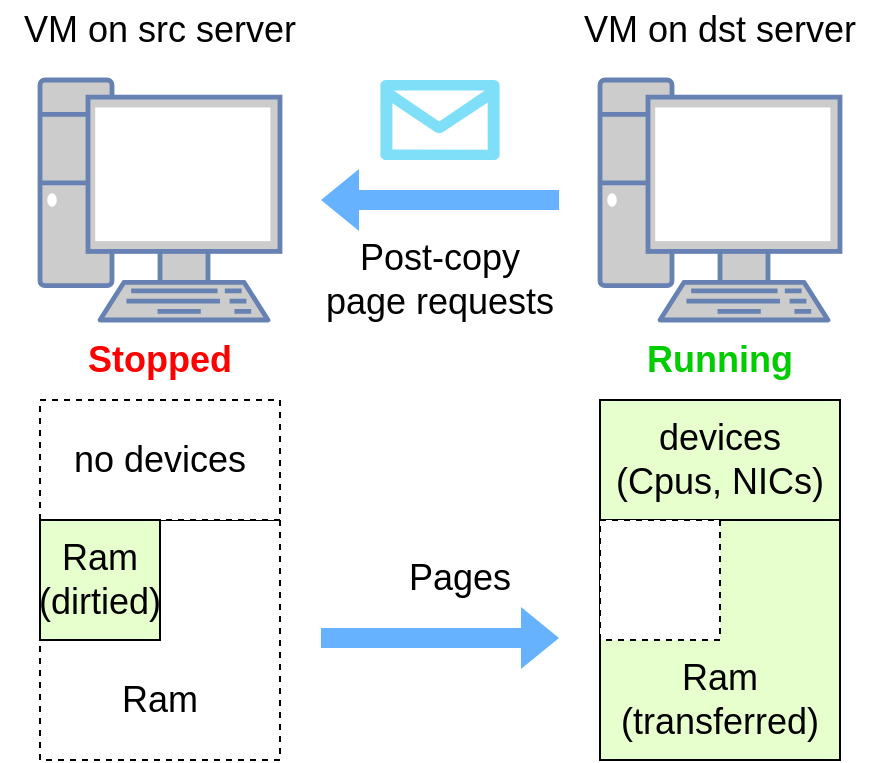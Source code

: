 <mxfile version="20.2.7" type="github">
  <diagram id="dluqdiKhtFVeNAOIaq5W" name="第 1 页">
    <mxGraphModel dx="1038" dy="579" grid="1" gridSize="10" guides="1" tooltips="1" connect="1" arrows="1" fold="1" page="1" pageScale="1" pageWidth="827" pageHeight="1169" math="0" shadow="0">
      <root>
        <mxCell id="0" />
        <mxCell id="1" parent="0" />
        <mxCell id="dswGkKhMzSl7C8TvJAAN-27" value="" style="rounded=0;whiteSpace=wrap;html=1;fontSize=18;fontColor=#000000;fillColor=default;dashed=1;" parent="1" vertex="1">
          <mxGeometry x="160" y="380" width="120" height="120" as="geometry" />
        </mxCell>
        <mxCell id="dswGkKhMzSl7C8TvJAAN-1" value="" style="fontColor=#0066CC;verticalAlign=top;verticalLabelPosition=bottom;labelPosition=center;align=center;html=1;outlineConnect=0;fillColor=#CCCCCC;strokeColor=#6881B3;gradientColor=none;gradientDirection=north;strokeWidth=2;shape=mxgraph.networks.pc;fontSize=18;" parent="1" vertex="1">
          <mxGeometry x="160" y="160" width="120" height="120" as="geometry" />
        </mxCell>
        <mxCell id="dswGkKhMzSl7C8TvJAAN-2" value="" style="fontColor=#0066CC;verticalAlign=top;verticalLabelPosition=bottom;labelPosition=center;align=center;html=1;outlineConnect=0;fillColor=#CCCCCC;strokeColor=#6881B3;gradientColor=none;gradientDirection=north;strokeWidth=2;shape=mxgraph.networks.pc;fontSize=18;" parent="1" vertex="1">
          <mxGeometry x="440" y="160" width="120" height="120" as="geometry" />
        </mxCell>
        <mxCell id="dswGkKhMzSl7C8TvJAAN-4" value="VM on src server" style="text;html=1;strokeColor=none;fillColor=none;align=center;verticalAlign=middle;whiteSpace=wrap;rounded=0;fontSize=18;" parent="1" vertex="1">
          <mxGeometry x="140" y="120" width="160" height="30" as="geometry" />
        </mxCell>
        <mxCell id="dswGkKhMzSl7C8TvJAAN-5" value="VM on dst server" style="text;html=1;strokeColor=none;fillColor=none;align=center;verticalAlign=middle;whiteSpace=wrap;rounded=0;fontSize=18;" parent="1" vertex="1">
          <mxGeometry x="420" y="120" width="160" height="30" as="geometry" />
        </mxCell>
        <mxCell id="dswGkKhMzSl7C8TvJAAN-6" value="&lt;font color=&quot;#00cc00&quot; style=&quot;font-size: 18px;&quot;&gt;&lt;b style=&quot;&quot;&gt;Running&lt;/b&gt;&lt;/font&gt;" style="text;html=1;strokeColor=none;fillColor=none;align=center;verticalAlign=middle;whiteSpace=wrap;rounded=0;" parent="1" vertex="1">
          <mxGeometry x="460" y="280" width="80" height="40" as="geometry" />
        </mxCell>
        <mxCell id="dswGkKhMzSl7C8TvJAAN-7" value="&lt;font color=&quot;#ff0000&quot; style=&quot;font-size: 18px;&quot;&gt;&lt;b style=&quot;&quot;&gt;Stopped&lt;/b&gt;&lt;/font&gt;" style="text;html=1;strokeColor=none;fillColor=none;align=center;verticalAlign=middle;whiteSpace=wrap;rounded=0;" parent="1" vertex="1">
          <mxGeometry x="180" y="280" width="80" height="40" as="geometry" />
        </mxCell>
        <mxCell id="dswGkKhMzSl7C8TvJAAN-8" value="&lt;font color=&quot;#000000&quot;&gt;devices&lt;br&gt;(Cpus, NICs)&lt;br&gt;&lt;/font&gt;" style="rounded=0;whiteSpace=wrap;html=1;fontSize=18;fontColor=#FF0000;fillColor=#E6FFCC;" parent="1" vertex="1">
          <mxGeometry x="440" y="320" width="120" height="60" as="geometry" />
        </mxCell>
        <mxCell id="dswGkKhMzSl7C8TvJAAN-9" value="no devices" style="rounded=0;whiteSpace=wrap;html=1;fontSize=18;fontColor=#000000;dashed=1;" parent="1" vertex="1">
          <mxGeometry x="160" y="320" width="120" height="60" as="geometry" />
        </mxCell>
        <mxCell id="dswGkKhMzSl7C8TvJAAN-10" value="" style="rounded=0;whiteSpace=wrap;html=1;fontSize=18;fontColor=#000000;fillColor=#E6FFCC;" parent="1" vertex="1">
          <mxGeometry x="440" y="380" width="120" height="120" as="geometry" />
        </mxCell>
        <mxCell id="dswGkKhMzSl7C8TvJAAN-11" value="Ram&lt;br&gt;(dirtied)" style="rounded=0;whiteSpace=wrap;html=1;fontSize=18;fontColor=#000000;fillColor=#E6FFCC;" parent="1" vertex="1">
          <mxGeometry x="160" y="380" width="60" height="60" as="geometry" />
        </mxCell>
        <mxCell id="dswGkKhMzSl7C8TvJAAN-12" value="" style="shape=flexArrow;endArrow=classic;html=1;rounded=0;fontSize=18;fontColor=#000000;fillColor=#66B2FF;strokeColor=none;" parent="1" edge="1">
          <mxGeometry width="50" height="50" relative="1" as="geometry">
            <mxPoint x="300" y="439" as="sourcePoint" />
            <mxPoint x="420" y="439" as="targetPoint" />
          </mxGeometry>
        </mxCell>
        <mxCell id="dswGkKhMzSl7C8TvJAAN-15" value="" style="shape=flexArrow;endArrow=classic;html=1;rounded=0;fontSize=18;fontColor=#000000;fillColor=#66B2FF;strokeColor=none;" parent="1" edge="1">
          <mxGeometry width="50" height="50" relative="1" as="geometry">
            <mxPoint x="420" y="220" as="sourcePoint" />
            <mxPoint x="300" y="220" as="targetPoint" />
          </mxGeometry>
        </mxCell>
        <mxCell id="dswGkKhMzSl7C8TvJAAN-18" value="" style="verticalLabelPosition=bottom;html=1;verticalAlign=top;align=center;strokeColor=none;fillColor=#00BEF2;shape=mxgraph.azure.message;pointerEvents=1;fontSize=18;fontColor=#000000;" parent="1" vertex="1">
          <mxGeometry x="330" y="160" width="60" height="40" as="geometry" />
        </mxCell>
        <mxCell id="dswGkKhMzSl7C8TvJAAN-19" value="Post-copy&lt;br&gt;page requests" style="text;html=1;strokeColor=none;fillColor=none;align=center;verticalAlign=middle;whiteSpace=wrap;rounded=0;fontSize=18;fontColor=#000000;" parent="1" vertex="1">
          <mxGeometry x="300" y="240" width="120" height="40" as="geometry" />
        </mxCell>
        <mxCell id="dswGkKhMzSl7C8TvJAAN-20" value="" style="shape=image;html=1;verticalAlign=top;verticalLabelPosition=bottom;labelBackgroundColor=#ffffff;imageAspect=0;aspect=fixed;image=https://cdn2.iconfinder.com/data/icons/bitsies/128/Document-128.png;fontSize=18;fontColor=#000000;fillColor=#E6FFCC;" parent="1" vertex="1">
          <mxGeometry x="300" y="389" width="40" height="40" as="geometry" />
        </mxCell>
        <mxCell id="dswGkKhMzSl7C8TvJAAN-22" value="Pages" style="text;html=1;strokeColor=none;fillColor=none;align=center;verticalAlign=middle;whiteSpace=wrap;rounded=0;fontSize=18;fontColor=#000000;" parent="1" vertex="1">
          <mxGeometry x="340" y="394" width="60" height="30" as="geometry" />
        </mxCell>
        <mxCell id="dswGkKhMzSl7C8TvJAAN-28" value="Ram" style="text;html=1;strokeColor=none;fillColor=none;align=center;verticalAlign=middle;whiteSpace=wrap;rounded=0;dashed=1;fontSize=18;fontColor=#000000;" parent="1" vertex="1">
          <mxGeometry x="190" y="450" width="60" height="40" as="geometry" />
        </mxCell>
        <mxCell id="dswGkKhMzSl7C8TvJAAN-29" value="Ram&lt;br&gt;(transferred)" style="text;html=1;strokeColor=none;fillColor=none;align=center;verticalAlign=middle;whiteSpace=wrap;rounded=0;dashed=1;fontSize=18;fontColor=#000000;" parent="1" vertex="1">
          <mxGeometry x="440" y="440" width="120" height="60" as="geometry" />
        </mxCell>
        <mxCell id="dswGkKhMzSl7C8TvJAAN-30" value="" style="rounded=0;whiteSpace=wrap;html=1;dashed=1;fontSize=18;fontColor=#000000;fillColor=default;" parent="1" vertex="1">
          <mxGeometry x="440" y="380" width="60" height="60" as="geometry" />
        </mxCell>
      </root>
    </mxGraphModel>
  </diagram>
</mxfile>
